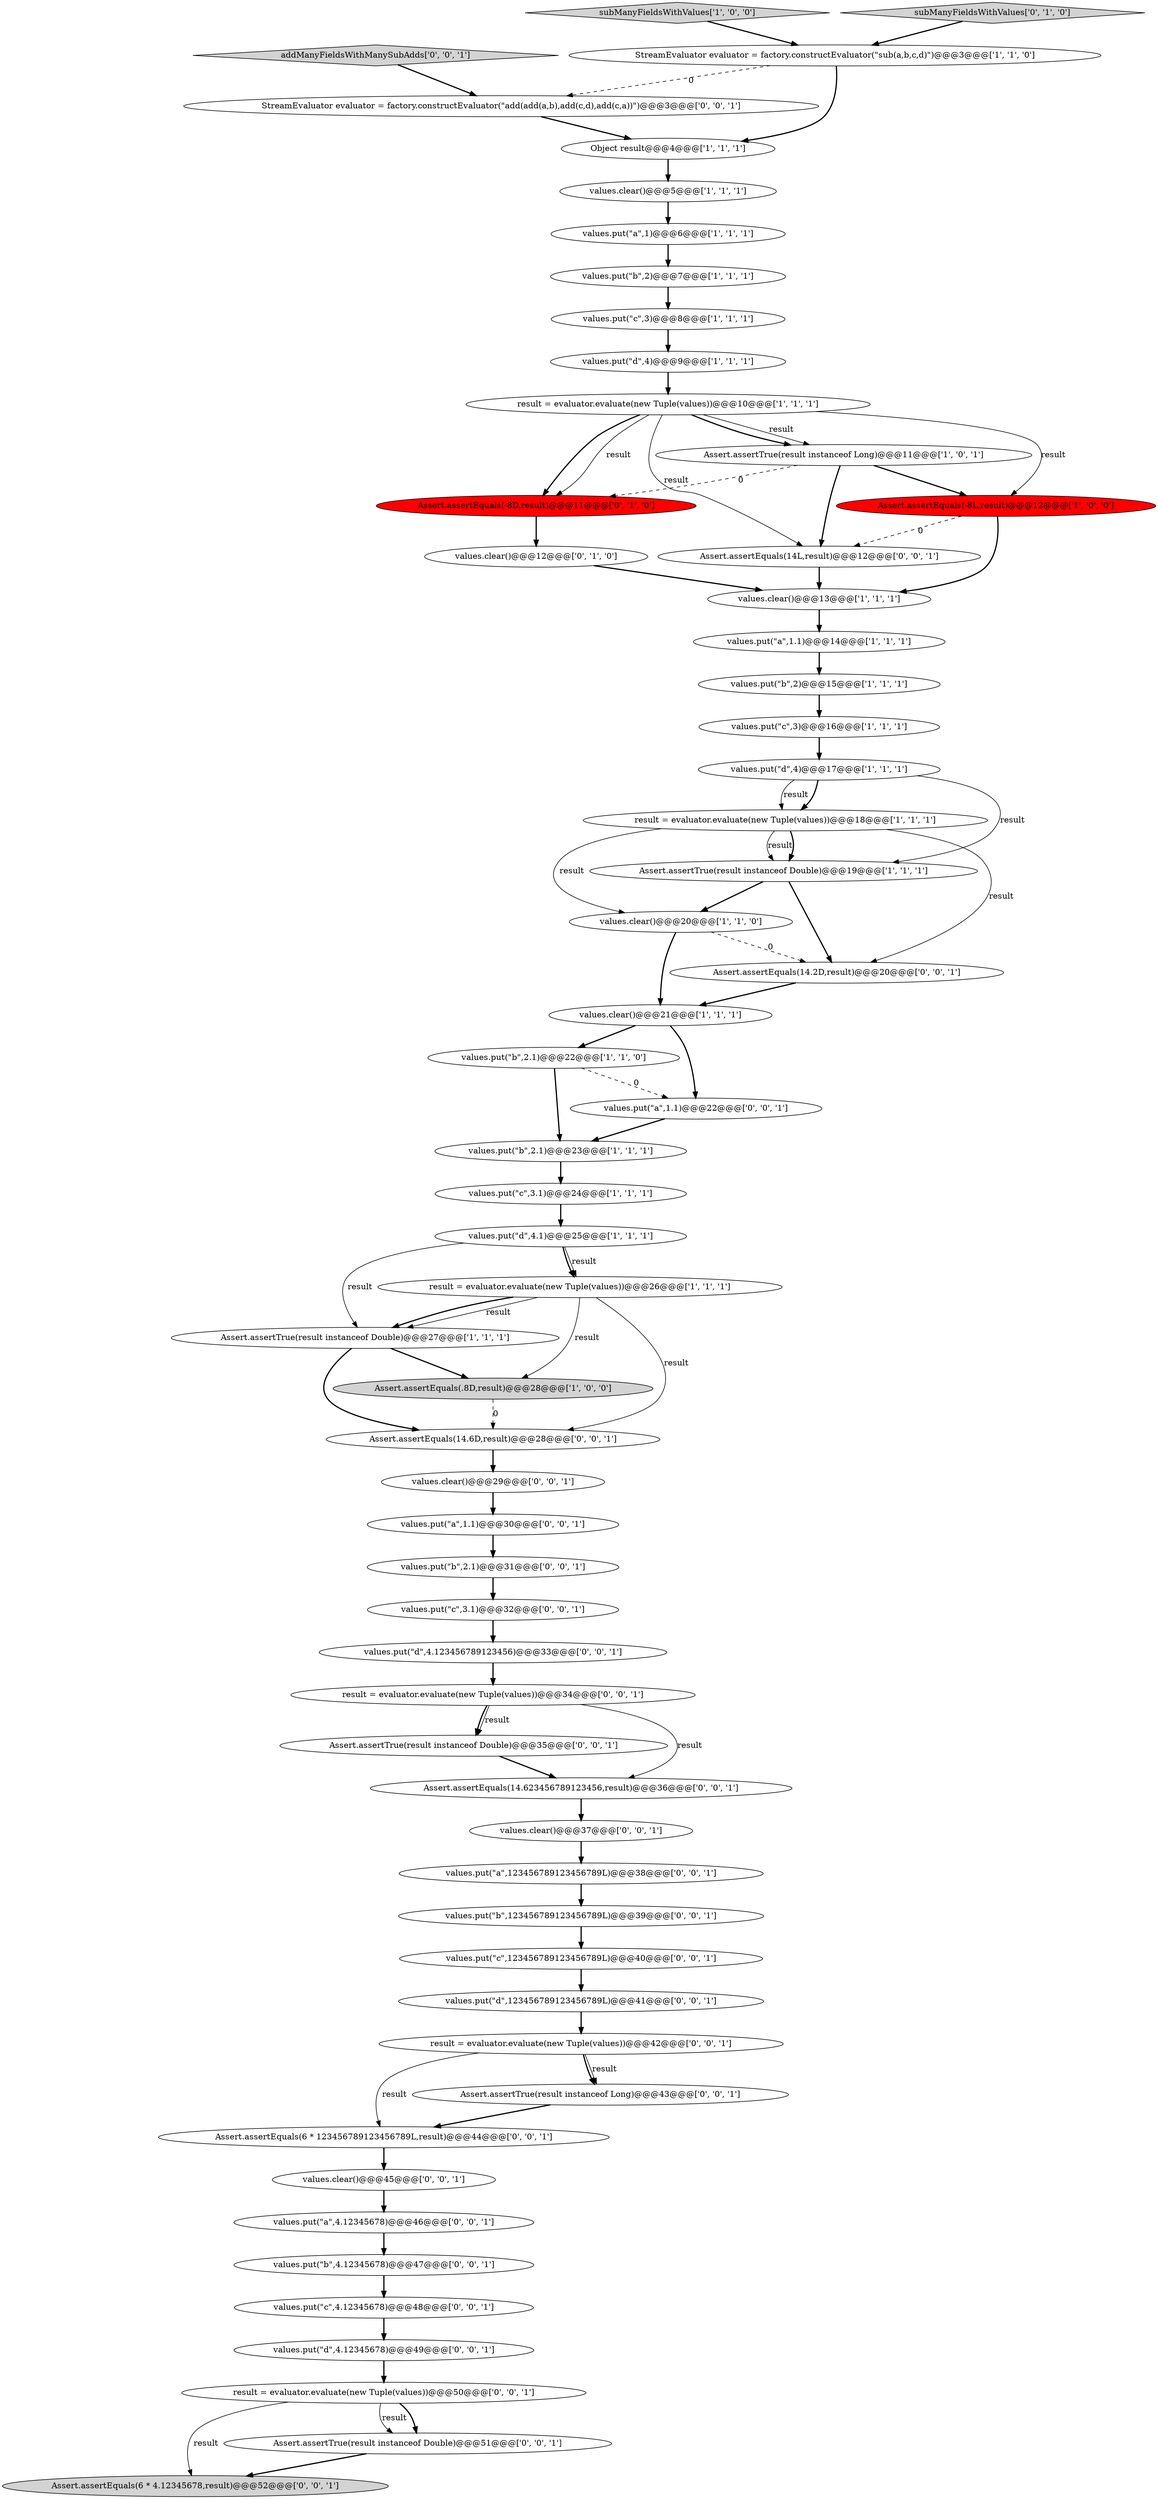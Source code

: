 digraph {
55 [style = filled, label = "result = evaluator.evaluate(new Tuple(values))@@@50@@@['0', '0', '1']", fillcolor = white, shape = ellipse image = "AAA0AAABBB3BBB"];
41 [style = filled, label = "Assert.assertEquals(6 * 123456789123456789L,result)@@@44@@@['0', '0', '1']", fillcolor = white, shape = ellipse image = "AAA0AAABBB3BBB"];
53 [style = filled, label = "values.put(\"b\",123456789123456789L)@@@39@@@['0', '0', '1']", fillcolor = white, shape = ellipse image = "AAA0AAABBB3BBB"];
14 [style = filled, label = "Assert.assertTrue(result instanceof Double)@@@27@@@['1', '1', '1']", fillcolor = white, shape = ellipse image = "AAA0AAABBB1BBB"];
33 [style = filled, label = "values.put(\"c\",4.12345678)@@@48@@@['0', '0', '1']", fillcolor = white, shape = ellipse image = "AAA0AAABBB3BBB"];
37 [style = filled, label = "values.clear()@@@29@@@['0', '0', '1']", fillcolor = white, shape = ellipse image = "AAA0AAABBB3BBB"];
9 [style = filled, label = "values.put(\"d\",4)@@@9@@@['1', '1', '1']", fillcolor = white, shape = ellipse image = "AAA0AAABBB1BBB"];
5 [style = filled, label = "subManyFieldsWithValues['1', '0', '0']", fillcolor = lightgray, shape = diamond image = "AAA0AAABBB1BBB"];
42 [style = filled, label = "Assert.assertEquals(14.623456789123456,result)@@@36@@@['0', '0', '1']", fillcolor = white, shape = ellipse image = "AAA0AAABBB3BBB"];
40 [style = filled, label = "values.clear()@@@45@@@['0', '0', '1']", fillcolor = white, shape = ellipse image = "AAA0AAABBB3BBB"];
20 [style = filled, label = "values.clear()@@@21@@@['1', '1', '1']", fillcolor = white, shape = ellipse image = "AAA0AAABBB1BBB"];
27 [style = filled, label = "Assert.assertEquals(-8D,result)@@@11@@@['0', '1', '0']", fillcolor = red, shape = ellipse image = "AAA1AAABBB2BBB"];
51 [style = filled, label = "values.put(\"d\",123456789123456789L)@@@41@@@['0', '0', '1']", fillcolor = white, shape = ellipse image = "AAA0AAABBB3BBB"];
10 [style = filled, label = "values.put(\"d\",4.1)@@@25@@@['1', '1', '1']", fillcolor = white, shape = ellipse image = "AAA0AAABBB1BBB"];
23 [style = filled, label = "values.put(\"d\",4)@@@17@@@['1', '1', '1']", fillcolor = white, shape = ellipse image = "AAA0AAABBB1BBB"];
0 [style = filled, label = "values.put(\"b\",2)@@@15@@@['1', '1', '1']", fillcolor = white, shape = ellipse image = "AAA0AAABBB1BBB"];
38 [style = filled, label = "Assert.assertTrue(result instanceof Double)@@@35@@@['0', '0', '1']", fillcolor = white, shape = ellipse image = "AAA0AAABBB3BBB"];
28 [style = filled, label = "subManyFieldsWithValues['0', '1', '0']", fillcolor = lightgray, shape = diamond image = "AAA0AAABBB2BBB"];
3 [style = filled, label = "result = evaluator.evaluate(new Tuple(values))@@@26@@@['1', '1', '1']", fillcolor = white, shape = ellipse image = "AAA0AAABBB1BBB"];
57 [style = filled, label = "values.put(\"d\",4.12345678)@@@49@@@['0', '0', '1']", fillcolor = white, shape = ellipse image = "AAA0AAABBB3BBB"];
4 [style = filled, label = "values.put(\"c\",3)@@@16@@@['1', '1', '1']", fillcolor = white, shape = ellipse image = "AAA0AAABBB1BBB"];
48 [style = filled, label = "values.put(\"a\",4.12345678)@@@46@@@['0', '0', '1']", fillcolor = white, shape = ellipse image = "AAA0AAABBB3BBB"];
49 [style = filled, label = "Assert.assertEquals(14.6D,result)@@@28@@@['0', '0', '1']", fillcolor = white, shape = ellipse image = "AAA0AAABBB3BBB"];
44 [style = filled, label = "values.put(\"b\",2.1)@@@31@@@['0', '0', '1']", fillcolor = white, shape = ellipse image = "AAA0AAABBB3BBB"];
24 [style = filled, label = "values.put(\"b\",2.1)@@@22@@@['1', '1', '0']", fillcolor = white, shape = ellipse image = "AAA0AAABBB1BBB"];
6 [style = filled, label = "values.put(\"a\",1.1)@@@14@@@['1', '1', '1']", fillcolor = white, shape = ellipse image = "AAA0AAABBB1BBB"];
45 [style = filled, label = "values.put(\"d\",4.123456789123456)@@@33@@@['0', '0', '1']", fillcolor = white, shape = ellipse image = "AAA0AAABBB3BBB"];
31 [style = filled, label = "values.put(\"c\",3.1)@@@32@@@['0', '0', '1']", fillcolor = white, shape = ellipse image = "AAA0AAABBB3BBB"];
58 [style = filled, label = "values.put(\"a\",1.1)@@@22@@@['0', '0', '1']", fillcolor = white, shape = ellipse image = "AAA0AAABBB3BBB"];
29 [style = filled, label = "values.clear()@@@12@@@['0', '1', '0']", fillcolor = white, shape = ellipse image = "AAA0AAABBB2BBB"];
46 [style = filled, label = "result = evaluator.evaluate(new Tuple(values))@@@42@@@['0', '0', '1']", fillcolor = white, shape = ellipse image = "AAA0AAABBB3BBB"];
54 [style = filled, label = "values.clear()@@@37@@@['0', '0', '1']", fillcolor = white, shape = ellipse image = "AAA0AAABBB3BBB"];
8 [style = filled, label = "values.put(\"c\",3.1)@@@24@@@['1', '1', '1']", fillcolor = white, shape = ellipse image = "AAA0AAABBB1BBB"];
13 [style = filled, label = "Assert.assertEquals(.8D,result)@@@28@@@['1', '0', '0']", fillcolor = lightgray, shape = ellipse image = "AAA0AAABBB1BBB"];
16 [style = filled, label = "values.put(\"b\",2)@@@7@@@['1', '1', '1']", fillcolor = white, shape = ellipse image = "AAA0AAABBB1BBB"];
52 [style = filled, label = "result = evaluator.evaluate(new Tuple(values))@@@34@@@['0', '0', '1']", fillcolor = white, shape = ellipse image = "AAA0AAABBB3BBB"];
21 [style = filled, label = "values.clear()@@@13@@@['1', '1', '1']", fillcolor = white, shape = ellipse image = "AAA0AAABBB1BBB"];
17 [style = filled, label = "values.put(\"c\",3)@@@8@@@['1', '1', '1']", fillcolor = white, shape = ellipse image = "AAA0AAABBB1BBB"];
11 [style = filled, label = "values.put(\"a\",1)@@@6@@@['1', '1', '1']", fillcolor = white, shape = ellipse image = "AAA0AAABBB1BBB"];
22 [style = filled, label = "Assert.assertEquals(-8L,result)@@@12@@@['1', '0', '0']", fillcolor = red, shape = ellipse image = "AAA1AAABBB1BBB"];
32 [style = filled, label = "Assert.assertEquals(14L,result)@@@12@@@['0', '0', '1']", fillcolor = white, shape = ellipse image = "AAA0AAABBB3BBB"];
25 [style = filled, label = "Object result@@@4@@@['1', '1', '1']", fillcolor = white, shape = ellipse image = "AAA0AAABBB1BBB"];
39 [style = filled, label = "Assert.assertEquals(14.2D,result)@@@20@@@['0', '0', '1']", fillcolor = white, shape = ellipse image = "AAA0AAABBB3BBB"];
36 [style = filled, label = "values.put(\"c\",123456789123456789L)@@@40@@@['0', '0', '1']", fillcolor = white, shape = ellipse image = "AAA0AAABBB3BBB"];
30 [style = filled, label = "StreamEvaluator evaluator = factory.constructEvaluator(\"add(add(a,b),add(c,d),add(c,a))\")@@@3@@@['0', '0', '1']", fillcolor = white, shape = ellipse image = "AAA0AAABBB3BBB"];
2 [style = filled, label = "StreamEvaluator evaluator = factory.constructEvaluator(\"sub(a,b,c,d)\")@@@3@@@['1', '1', '0']", fillcolor = white, shape = ellipse image = "AAA0AAABBB1BBB"];
15 [style = filled, label = "result = evaluator.evaluate(new Tuple(values))@@@18@@@['1', '1', '1']", fillcolor = white, shape = ellipse image = "AAA0AAABBB1BBB"];
47 [style = filled, label = "Assert.assertTrue(result instanceof Long)@@@43@@@['0', '0', '1']", fillcolor = white, shape = ellipse image = "AAA0AAABBB3BBB"];
50 [style = filled, label = "values.put(\"a\",1.1)@@@30@@@['0', '0', '1']", fillcolor = white, shape = ellipse image = "AAA0AAABBB3BBB"];
59 [style = filled, label = "Assert.assertTrue(result instanceof Double)@@@51@@@['0', '0', '1']", fillcolor = white, shape = ellipse image = "AAA0AAABBB3BBB"];
19 [style = filled, label = "Assert.assertTrue(result instanceof Long)@@@11@@@['1', '0', '1']", fillcolor = white, shape = ellipse image = "AAA0AAABBB1BBB"];
7 [style = filled, label = "result = evaluator.evaluate(new Tuple(values))@@@10@@@['1', '1', '1']", fillcolor = white, shape = ellipse image = "AAA0AAABBB1BBB"];
12 [style = filled, label = "values.clear()@@@20@@@['1', '1', '0']", fillcolor = white, shape = ellipse image = "AAA0AAABBB1BBB"];
1 [style = filled, label = "values.clear()@@@5@@@['1', '1', '1']", fillcolor = white, shape = ellipse image = "AAA0AAABBB1BBB"];
43 [style = filled, label = "values.put(\"b\",4.12345678)@@@47@@@['0', '0', '1']", fillcolor = white, shape = ellipse image = "AAA0AAABBB3BBB"];
26 [style = filled, label = "Assert.assertTrue(result instanceof Double)@@@19@@@['1', '1', '1']", fillcolor = white, shape = ellipse image = "AAA0AAABBB1BBB"];
35 [style = filled, label = "Assert.assertEquals(6 * 4.12345678,result)@@@52@@@['0', '0', '1']", fillcolor = lightgray, shape = ellipse image = "AAA0AAABBB3BBB"];
18 [style = filled, label = "values.put(\"b\",2.1)@@@23@@@['1', '1', '1']", fillcolor = white, shape = ellipse image = "AAA0AAABBB1BBB"];
56 [style = filled, label = "values.put(\"a\",123456789123456789L)@@@38@@@['0', '0', '1']", fillcolor = white, shape = ellipse image = "AAA0AAABBB3BBB"];
34 [style = filled, label = "addManyFieldsWithManySubAdds['0', '0', '1']", fillcolor = lightgray, shape = diamond image = "AAA0AAABBB3BBB"];
55->35 [style = solid, label="result"];
8->10 [style = bold, label=""];
19->27 [style = dashed, label="0"];
54->56 [style = bold, label=""];
25->1 [style = bold, label=""];
20->58 [style = bold, label=""];
46->47 [style = solid, label="result"];
17->9 [style = bold, label=""];
50->44 [style = bold, label=""];
15->26 [style = solid, label="result"];
58->18 [style = bold, label=""];
9->7 [style = bold, label=""];
38->42 [style = bold, label=""];
53->36 [style = bold, label=""];
26->12 [style = bold, label=""];
46->41 [style = solid, label="result"];
48->43 [style = bold, label=""];
15->39 [style = solid, label="result"];
10->3 [style = solid, label="result"];
2->25 [style = bold, label=""];
56->53 [style = bold, label=""];
11->16 [style = bold, label=""];
3->13 [style = solid, label="result"];
55->59 [style = bold, label=""];
57->55 [style = bold, label=""];
16->17 [style = bold, label=""];
2->30 [style = dashed, label="0"];
24->18 [style = bold, label=""];
1->11 [style = bold, label=""];
59->35 [style = bold, label=""];
47->41 [style = bold, label=""];
43->33 [style = bold, label=""];
13->49 [style = dashed, label="0"];
27->29 [style = bold, label=""];
39->20 [style = bold, label=""];
45->52 [style = bold, label=""];
19->22 [style = bold, label=""];
15->12 [style = solid, label="result"];
4->23 [style = bold, label=""];
12->39 [style = dashed, label="0"];
49->37 [style = bold, label=""];
36->51 [style = bold, label=""];
3->14 [style = solid, label="result"];
23->15 [style = bold, label=""];
12->20 [style = bold, label=""];
33->57 [style = bold, label=""];
7->27 [style = solid, label="result"];
29->21 [style = bold, label=""];
3->49 [style = solid, label="result"];
19->32 [style = bold, label=""];
41->40 [style = bold, label=""];
24->58 [style = dashed, label="0"];
23->26 [style = solid, label="result"];
18->8 [style = bold, label=""];
7->22 [style = solid, label="result"];
14->13 [style = bold, label=""];
7->19 [style = bold, label=""];
55->59 [style = solid, label="result"];
52->42 [style = solid, label="result"];
44->31 [style = bold, label=""];
52->38 [style = solid, label="result"];
32->21 [style = bold, label=""];
40->48 [style = bold, label=""];
14->49 [style = bold, label=""];
21->6 [style = bold, label=""];
3->14 [style = bold, label=""];
23->15 [style = solid, label="result"];
22->21 [style = bold, label=""];
52->38 [style = bold, label=""];
10->3 [style = bold, label=""];
30->25 [style = bold, label=""];
22->32 [style = dashed, label="0"];
6->0 [style = bold, label=""];
46->47 [style = bold, label=""];
34->30 [style = bold, label=""];
26->39 [style = bold, label=""];
51->46 [style = bold, label=""];
15->26 [style = bold, label=""];
28->2 [style = bold, label=""];
5->2 [style = bold, label=""];
10->14 [style = solid, label="result"];
0->4 [style = bold, label=""];
7->19 [style = solid, label="result"];
7->27 [style = bold, label=""];
7->32 [style = solid, label="result"];
42->54 [style = bold, label=""];
20->24 [style = bold, label=""];
31->45 [style = bold, label=""];
37->50 [style = bold, label=""];
}
